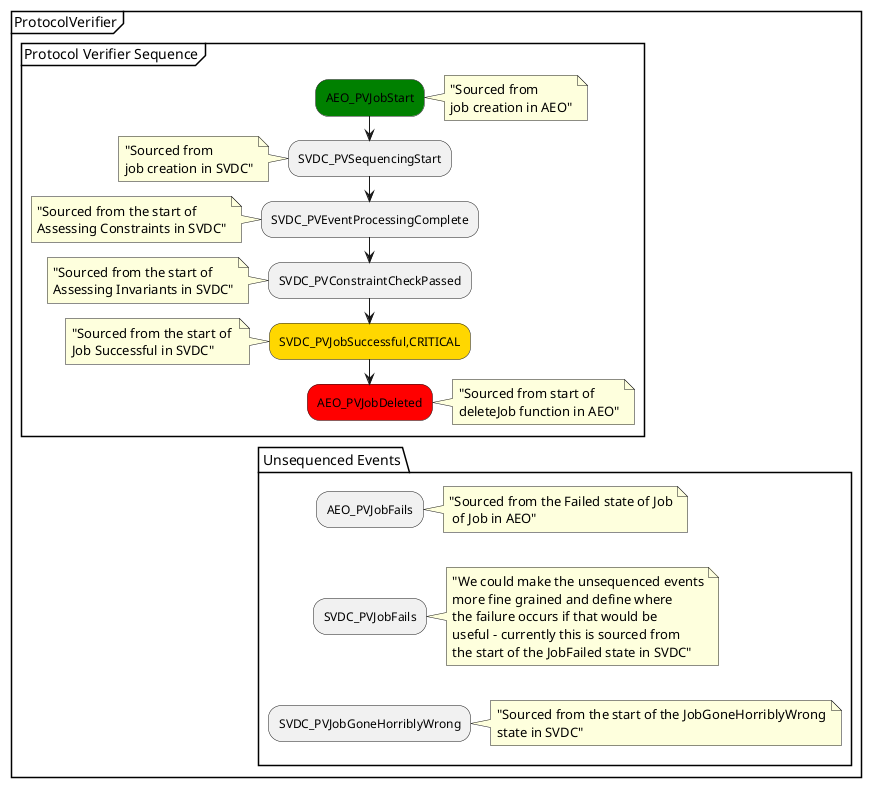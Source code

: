 @startuml
partition "ProtocolVerifier" {
  group "Protocol Verifier Sequence"
    #green:AEO_PVJobStart;
    note right
      "Sourced from 
      job creation in AEO"
    end note
    :SVDC_PVSequencingStart;
    note left
      "Sourced from 
      job creation in SVDC"
    end note
    :SVDC_PVEventProcessingComplete;
     note left
      "Sourced from the start of 
      Assessing Constraints in SVDC"
    end note
    :SVDC_PVConstraintCheckPassed;
    note left
      "Sourced from the start of 
      Assessing Invariants in SVDC"
    end note
    #gold:SVDC_PVJobSuccessful,CRITICAL;
    note left
      "Sourced from the start of 
      Job Successful in SVDC"
    end note
    #red:AEO_PVJobDeleted;  
    note right
      "Sourced from start of
      deleteJob function in AEO"
    end note
    detach
  end group
  package "Unsequenced Events" {
    :AEO_PVJobFails;
    kill
      note right
      "Sourced from the Failed state of Job
       of Job in AEO"
    end note
    :SVDC_PVJobFails;
    kill
    note right
      "We could make the unsequenced events
      more fine grained and define where
      the failure occurs if that would be 
      useful - currently this is sourced from
      the start of the JobFailed state in SVDC"
    end note
    :SVDC_PVJobGoneHorriblyWrong;
    kill
    note right
      "Sourced from the start of the JobGoneHorriblyWrong
      state in SVDC"
    end note
  }
}
@enduml
